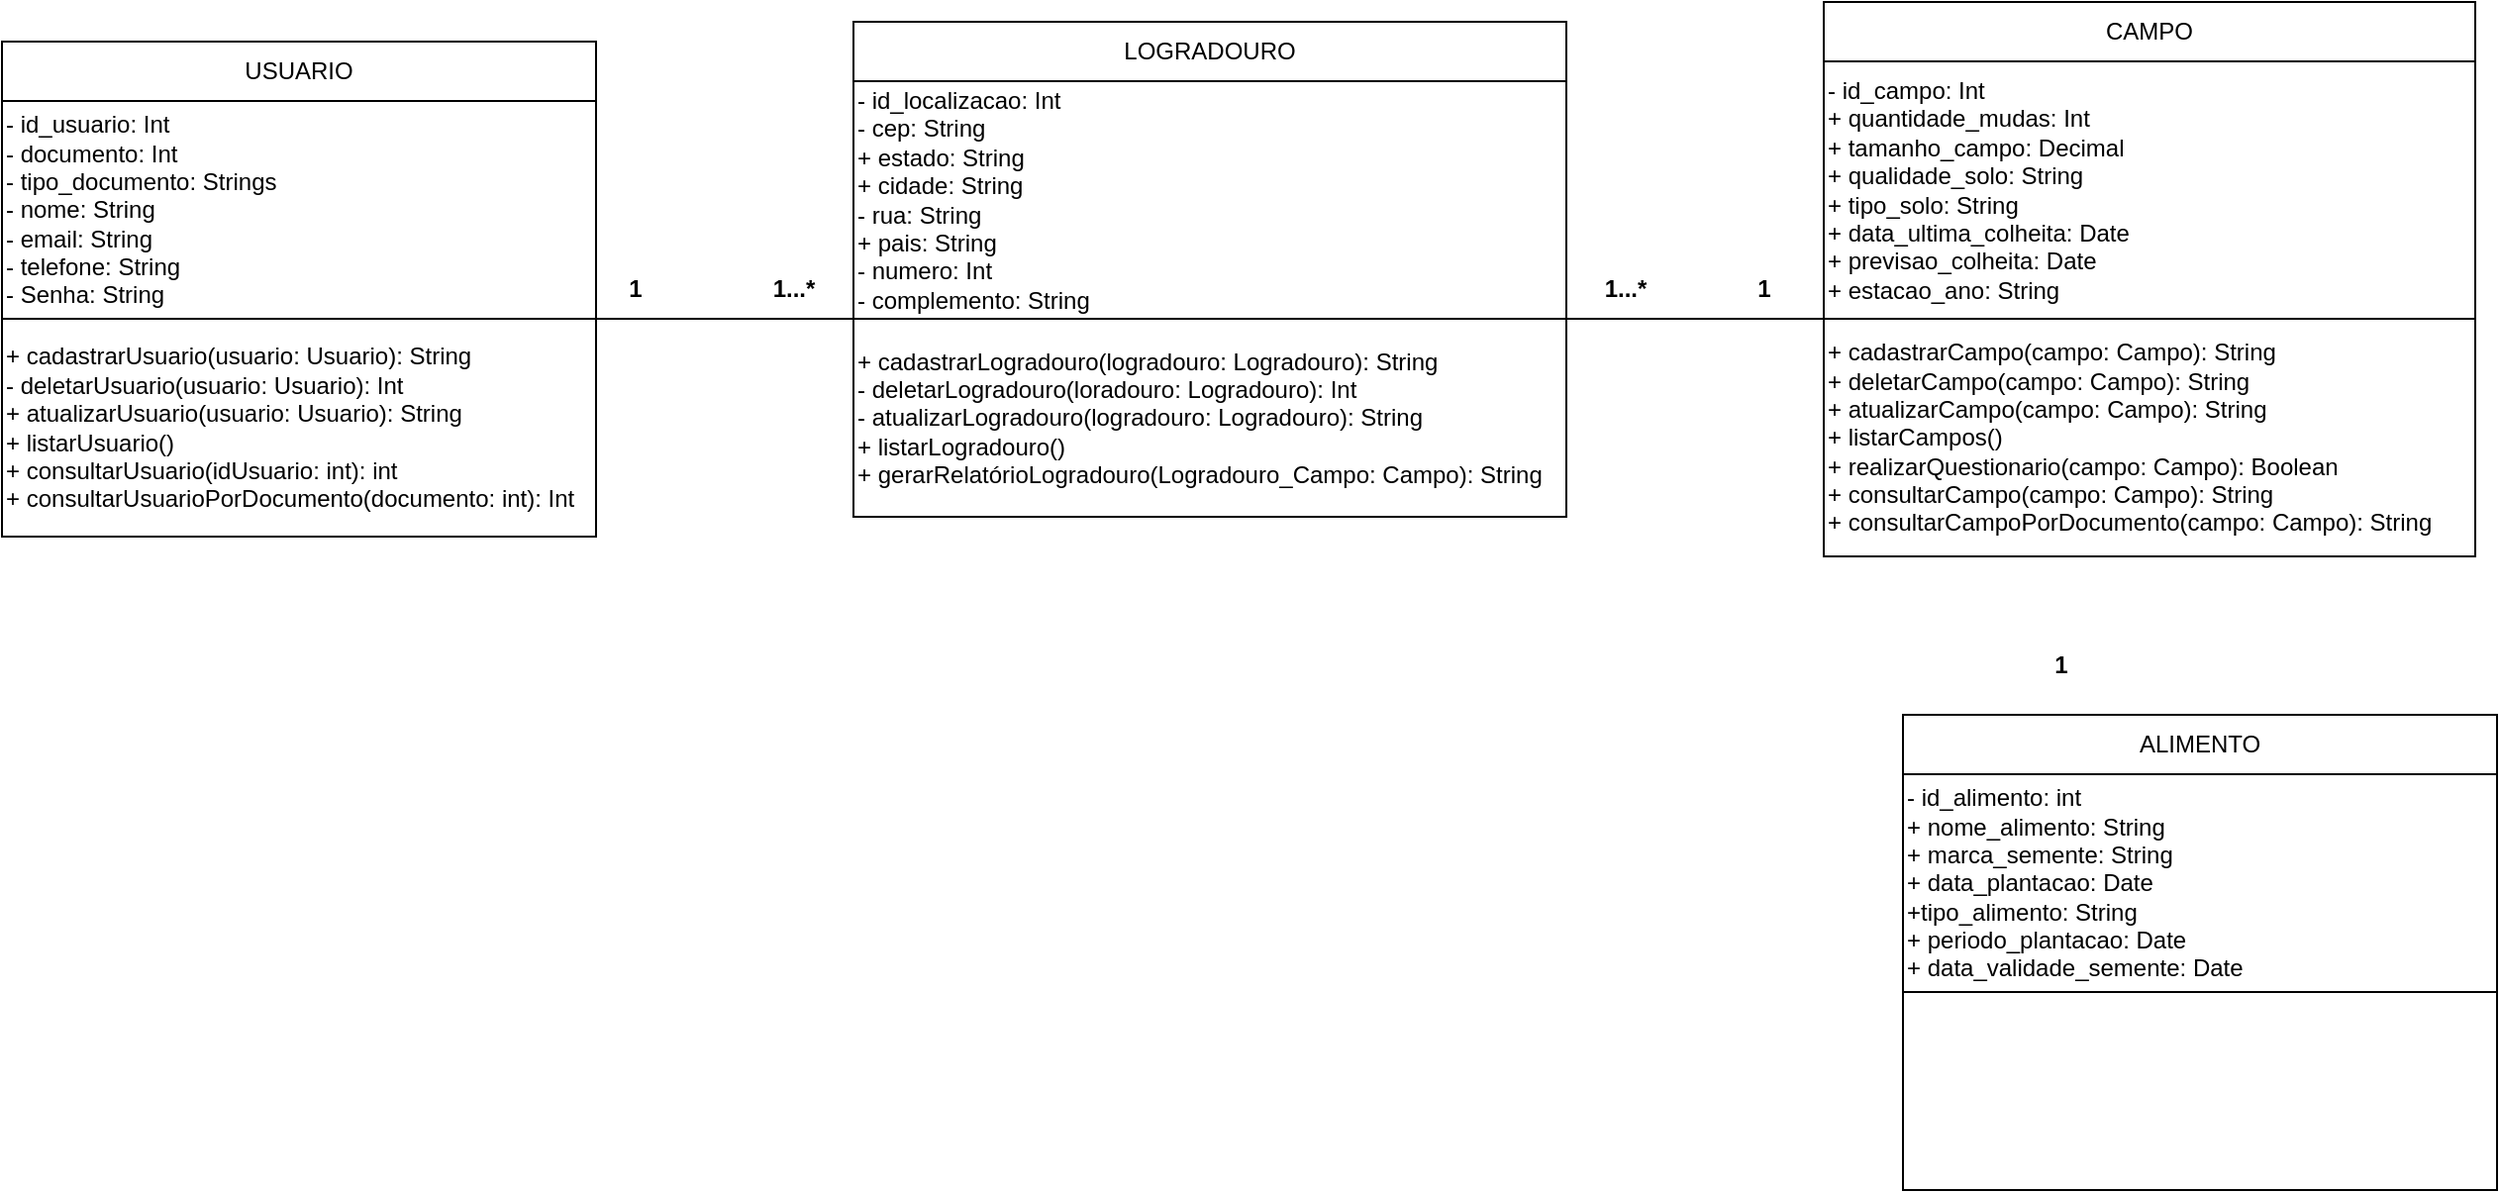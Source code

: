 <mxfile version="24.8.2">
  <diagram name="Página-1" id="ytihJ-0XNnwM5QsC00rT">
    <mxGraphModel dx="1518" dy="655" grid="1" gridSize="10" guides="1" tooltips="1" connect="1" arrows="1" fold="1" page="1" pageScale="1" pageWidth="827" pageHeight="1169" math="0" shadow="0">
      <root>
        <mxCell id="0" />
        <mxCell id="1" parent="0" />
        <mxCell id="_89sPNCxz9gJoZE8T32z-1" value="USUARIO" style="rounded=0;whiteSpace=wrap;html=1;" vertex="1" parent="1">
          <mxGeometry x="30" y="160" width="300" height="30" as="geometry" />
        </mxCell>
        <mxCell id="_89sPNCxz9gJoZE8T32z-2" value="- id_usuario: Int&lt;div&gt;- documento: Int&lt;/div&gt;&lt;div&gt;- tipo_documento: Strings&lt;/div&gt;&lt;div&gt;- nome: String&lt;/div&gt;&lt;div&gt;- email: String&lt;/div&gt;&lt;div&gt;- telefone: String&lt;/div&gt;&lt;div&gt;- Senha: String&lt;/div&gt;" style="rounded=0;whiteSpace=wrap;html=1;align=left;" vertex="1" parent="1">
          <mxGeometry x="30" y="190" width="300" height="110" as="geometry" />
        </mxCell>
        <mxCell id="_89sPNCxz9gJoZE8T32z-3" value="+ cadastrarUsuario(usuario: Usuario): String&lt;div&gt;- deletarUsuario&lt;span style=&quot;background-color: initial;&quot;&gt;(usuario: Usuario): Int&lt;/span&gt;&lt;/div&gt;&lt;div&gt;&lt;span style=&quot;background-color: initial;&quot;&gt;+ atualizarUsuario&lt;/span&gt;&lt;span style=&quot;background-color: initial;&quot;&gt;(usuario: Usuario): String&lt;/span&gt;&lt;/div&gt;&lt;div&gt;&lt;span style=&quot;background-color: initial;&quot;&gt;+ listarUsuario()&lt;/span&gt;&lt;/div&gt;&lt;div&gt;&lt;span style=&quot;background-color: initial;&quot;&gt;+ consultarUsuario(idUsuario: int): int&lt;/span&gt;&lt;/div&gt;&lt;div&gt;&lt;span style=&quot;background-color: initial;&quot;&gt;+ consultarUsuarioPorDocumento(documento: int): Int&lt;/span&gt;&lt;/div&gt;" style="rounded=0;whiteSpace=wrap;html=1;align=left;" vertex="1" parent="1">
          <mxGeometry x="30" y="300" width="300" height="110" as="geometry" />
        </mxCell>
        <mxCell id="_89sPNCxz9gJoZE8T32z-4" value="LOGRADOURO" style="rounded=0;whiteSpace=wrap;html=1;" vertex="1" parent="1">
          <mxGeometry x="460" y="150" width="360" height="30" as="geometry" />
        </mxCell>
        <mxCell id="_89sPNCxz9gJoZE8T32z-5" value="- id_localizacao: Int&lt;div&gt;- cep: String&lt;/div&gt;&lt;div&gt;+ estado: String&lt;/div&gt;&lt;div&gt;+ cidade: String&lt;/div&gt;&lt;div&gt;- rua: String&lt;/div&gt;&lt;div&gt;+ pais: String&lt;/div&gt;&lt;div&gt;- numero: Int&lt;/div&gt;&lt;div&gt;- complemento: String&lt;/div&gt;" style="rounded=0;whiteSpace=wrap;html=1;align=left;" vertex="1" parent="1">
          <mxGeometry x="460" y="180" width="360" height="120" as="geometry" />
        </mxCell>
        <mxCell id="_89sPNCxz9gJoZE8T32z-6" value="&lt;div&gt;&lt;span style=&quot;background-color: initial;&quot;&gt;+ cadastrarLogradouro(logradouro: Logradouro): String&lt;/span&gt;&lt;/div&gt;&lt;div&gt;&lt;span style=&quot;background-color: initial;&quot;&gt;- deletarLogradouro(loradouro: Logradouro): Int&lt;/span&gt;&lt;/div&gt;&lt;div&gt;- atualizarLogradouro(logradouro: Logradouro): String&lt;/div&gt;&lt;div&gt;+ listarLogradouro()&lt;/div&gt;&lt;div&gt;+ gerarRelatórioLogradouro(Logradouro_Campo: Campo): String&lt;/div&gt;" style="rounded=0;whiteSpace=wrap;html=1;align=left;" vertex="1" parent="1">
          <mxGeometry x="460" y="300" width="360" height="100" as="geometry" />
        </mxCell>
        <mxCell id="_89sPNCxz9gJoZE8T32z-8" value="&lt;b&gt;1&lt;/b&gt;" style="text;html=1;align=center;verticalAlign=middle;whiteSpace=wrap;rounded=0;" vertex="1" parent="1">
          <mxGeometry x="320" y="270" width="60" height="30" as="geometry" />
        </mxCell>
        <mxCell id="_89sPNCxz9gJoZE8T32z-9" value="&lt;b&gt;1...*&lt;/b&gt;" style="text;html=1;align=center;verticalAlign=middle;whiteSpace=wrap;rounded=0;" vertex="1" parent="1">
          <mxGeometry x="400" y="270" width="60" height="30" as="geometry" />
        </mxCell>
        <mxCell id="_89sPNCxz9gJoZE8T32z-10" value="CAMPO" style="rounded=0;whiteSpace=wrap;html=1;" vertex="1" parent="1">
          <mxGeometry x="950" y="140" width="329" height="30" as="geometry" />
        </mxCell>
        <mxCell id="_89sPNCxz9gJoZE8T32z-11" value="- id_campo: Int&lt;div&gt;+ quantidade_mudas: Int&lt;/div&gt;&lt;div&gt;&lt;span style=&quot;background-color: initial;&quot;&gt;+ tamanho_campo: Decimal&lt;/span&gt;&lt;/div&gt;&lt;div&gt;+ qualidade_solo: String&lt;/div&gt;&lt;div&gt;+ tipo_solo: String&lt;/div&gt;&lt;div&gt;+ data_ultima_colheita: Date&lt;/div&gt;&lt;div&gt;+ previsao_colheita: Date&lt;/div&gt;&lt;div&gt;+ estacao_ano: String&lt;/div&gt;" style="rounded=0;whiteSpace=wrap;html=1;align=left;" vertex="1" parent="1">
          <mxGeometry x="950" y="170" width="329" height="130" as="geometry" />
        </mxCell>
        <mxCell id="_89sPNCxz9gJoZE8T32z-12" value="&lt;div&gt;&lt;span style=&quot;background-color: initial;&quot;&gt;+ cadastrarCampo(campo: Campo): String&lt;/span&gt;&lt;/div&gt;&lt;div&gt;&lt;span style=&quot;background-color: initial;&quot;&gt;+ deletarCampo(campo: Campo): String&lt;/span&gt;&lt;/div&gt;&lt;div&gt;&lt;span style=&quot;background-color: initial;&quot;&gt;+ atualizarCampo(campo: Campo): String&lt;/span&gt;&lt;/div&gt;&lt;div&gt;&lt;span style=&quot;background-color: initial;&quot;&gt;+ listarCampos()&lt;/span&gt;&lt;/div&gt;&lt;div&gt;&lt;span style=&quot;background-color: initial;&quot;&gt;+ realizarQuestionario&lt;/span&gt;&lt;span style=&quot;background-color: initial;&quot;&gt;(campo: Campo): Boolean&lt;/span&gt;&lt;/div&gt;&lt;div&gt;&lt;span style=&quot;background-color: initial;&quot;&gt;+ consultarCampo&lt;/span&gt;&lt;span style=&quot;background-color: initial;&quot;&gt;(campo: Campo): String&lt;/span&gt;&lt;/div&gt;&lt;div&gt;&lt;span style=&quot;background-color: initial;&quot;&gt;+ consultarCampoPorDocumento&lt;/span&gt;&lt;span style=&quot;background-color: initial;&quot;&gt;(campo: Campo): String&lt;/span&gt;&lt;/div&gt;" style="rounded=0;whiteSpace=wrap;html=1;align=left;" vertex="1" parent="1">
          <mxGeometry x="950" y="300" width="329" height="120" as="geometry" />
        </mxCell>
        <mxCell id="_89sPNCxz9gJoZE8T32z-13" value="" style="endArrow=none;html=1;rounded=0;exitX=1;exitY=0;exitDx=0;exitDy=0;entryX=0;entryY=0;entryDx=0;entryDy=0;" edge="1" parent="1" source="_89sPNCxz9gJoZE8T32z-6" target="_89sPNCxz9gJoZE8T32z-12">
          <mxGeometry width="50" height="50" relative="1" as="geometry">
            <mxPoint x="820" y="520" as="sourcePoint" />
            <mxPoint x="870" y="470" as="targetPoint" />
          </mxGeometry>
        </mxCell>
        <mxCell id="_89sPNCxz9gJoZE8T32z-14" value="&lt;b&gt;1...*&lt;/b&gt;" style="text;html=1;align=center;verticalAlign=middle;whiteSpace=wrap;rounded=0;" vertex="1" parent="1">
          <mxGeometry x="820" y="270" width="60" height="30" as="geometry" />
        </mxCell>
        <mxCell id="_89sPNCxz9gJoZE8T32z-15" value="&lt;b&gt;1&lt;/b&gt;" style="text;html=1;align=center;verticalAlign=middle;whiteSpace=wrap;rounded=0;" vertex="1" parent="1">
          <mxGeometry x="890" y="270" width="60" height="30" as="geometry" />
        </mxCell>
        <mxCell id="_89sPNCxz9gJoZE8T32z-17" value="" style="endArrow=none;html=1;rounded=0;exitX=1;exitY=0;exitDx=0;exitDy=0;entryX=0;entryY=0;entryDx=0;entryDy=0;" edge="1" parent="1" source="_89sPNCxz9gJoZE8T32z-3" target="_89sPNCxz9gJoZE8T32z-6">
          <mxGeometry width="50" height="50" relative="1" as="geometry">
            <mxPoint x="520" y="500" as="sourcePoint" />
            <mxPoint x="570" y="450" as="targetPoint" />
          </mxGeometry>
        </mxCell>
        <mxCell id="_89sPNCxz9gJoZE8T32z-18" value="ALIMENTO" style="rounded=0;whiteSpace=wrap;html=1;" vertex="1" parent="1">
          <mxGeometry x="990" y="500" width="300" height="30" as="geometry" />
        </mxCell>
        <mxCell id="_89sPNCxz9gJoZE8T32z-19" value="- id_alimento: int&lt;div&gt;+ nome_alimento: String&lt;/div&gt;&lt;div&gt;+ marca_semente: String&lt;/div&gt;&lt;div&gt;+ data_plantacao: Date&lt;/div&gt;&lt;div&gt;+tipo_alimento: String&lt;/div&gt;&lt;div&gt;+ periodo_plantacao: Date&lt;/div&gt;&lt;div&gt;+ data_validade_semente: Date&lt;/div&gt;" style="rounded=0;whiteSpace=wrap;html=1;align=left;" vertex="1" parent="1">
          <mxGeometry x="990" y="530" width="300" height="110" as="geometry" />
        </mxCell>
        <mxCell id="_89sPNCxz9gJoZE8T32z-20" value="&lt;div&gt;&lt;span style=&quot;background-color: initial;&quot;&gt;&lt;br&gt;&lt;/span&gt;&lt;/div&gt;" style="rounded=0;whiteSpace=wrap;html=1;align=left;" vertex="1" parent="1">
          <mxGeometry x="990" y="640" width="300" height="100" as="geometry" />
        </mxCell>
        <mxCell id="_89sPNCxz9gJoZE8T32z-21" value="&lt;b&gt;1&lt;/b&gt;" style="text;html=1;align=center;verticalAlign=middle;whiteSpace=wrap;rounded=0;" vertex="1" parent="1">
          <mxGeometry x="1040" y="460" width="60" height="30" as="geometry" />
        </mxCell>
      </root>
    </mxGraphModel>
  </diagram>
</mxfile>
